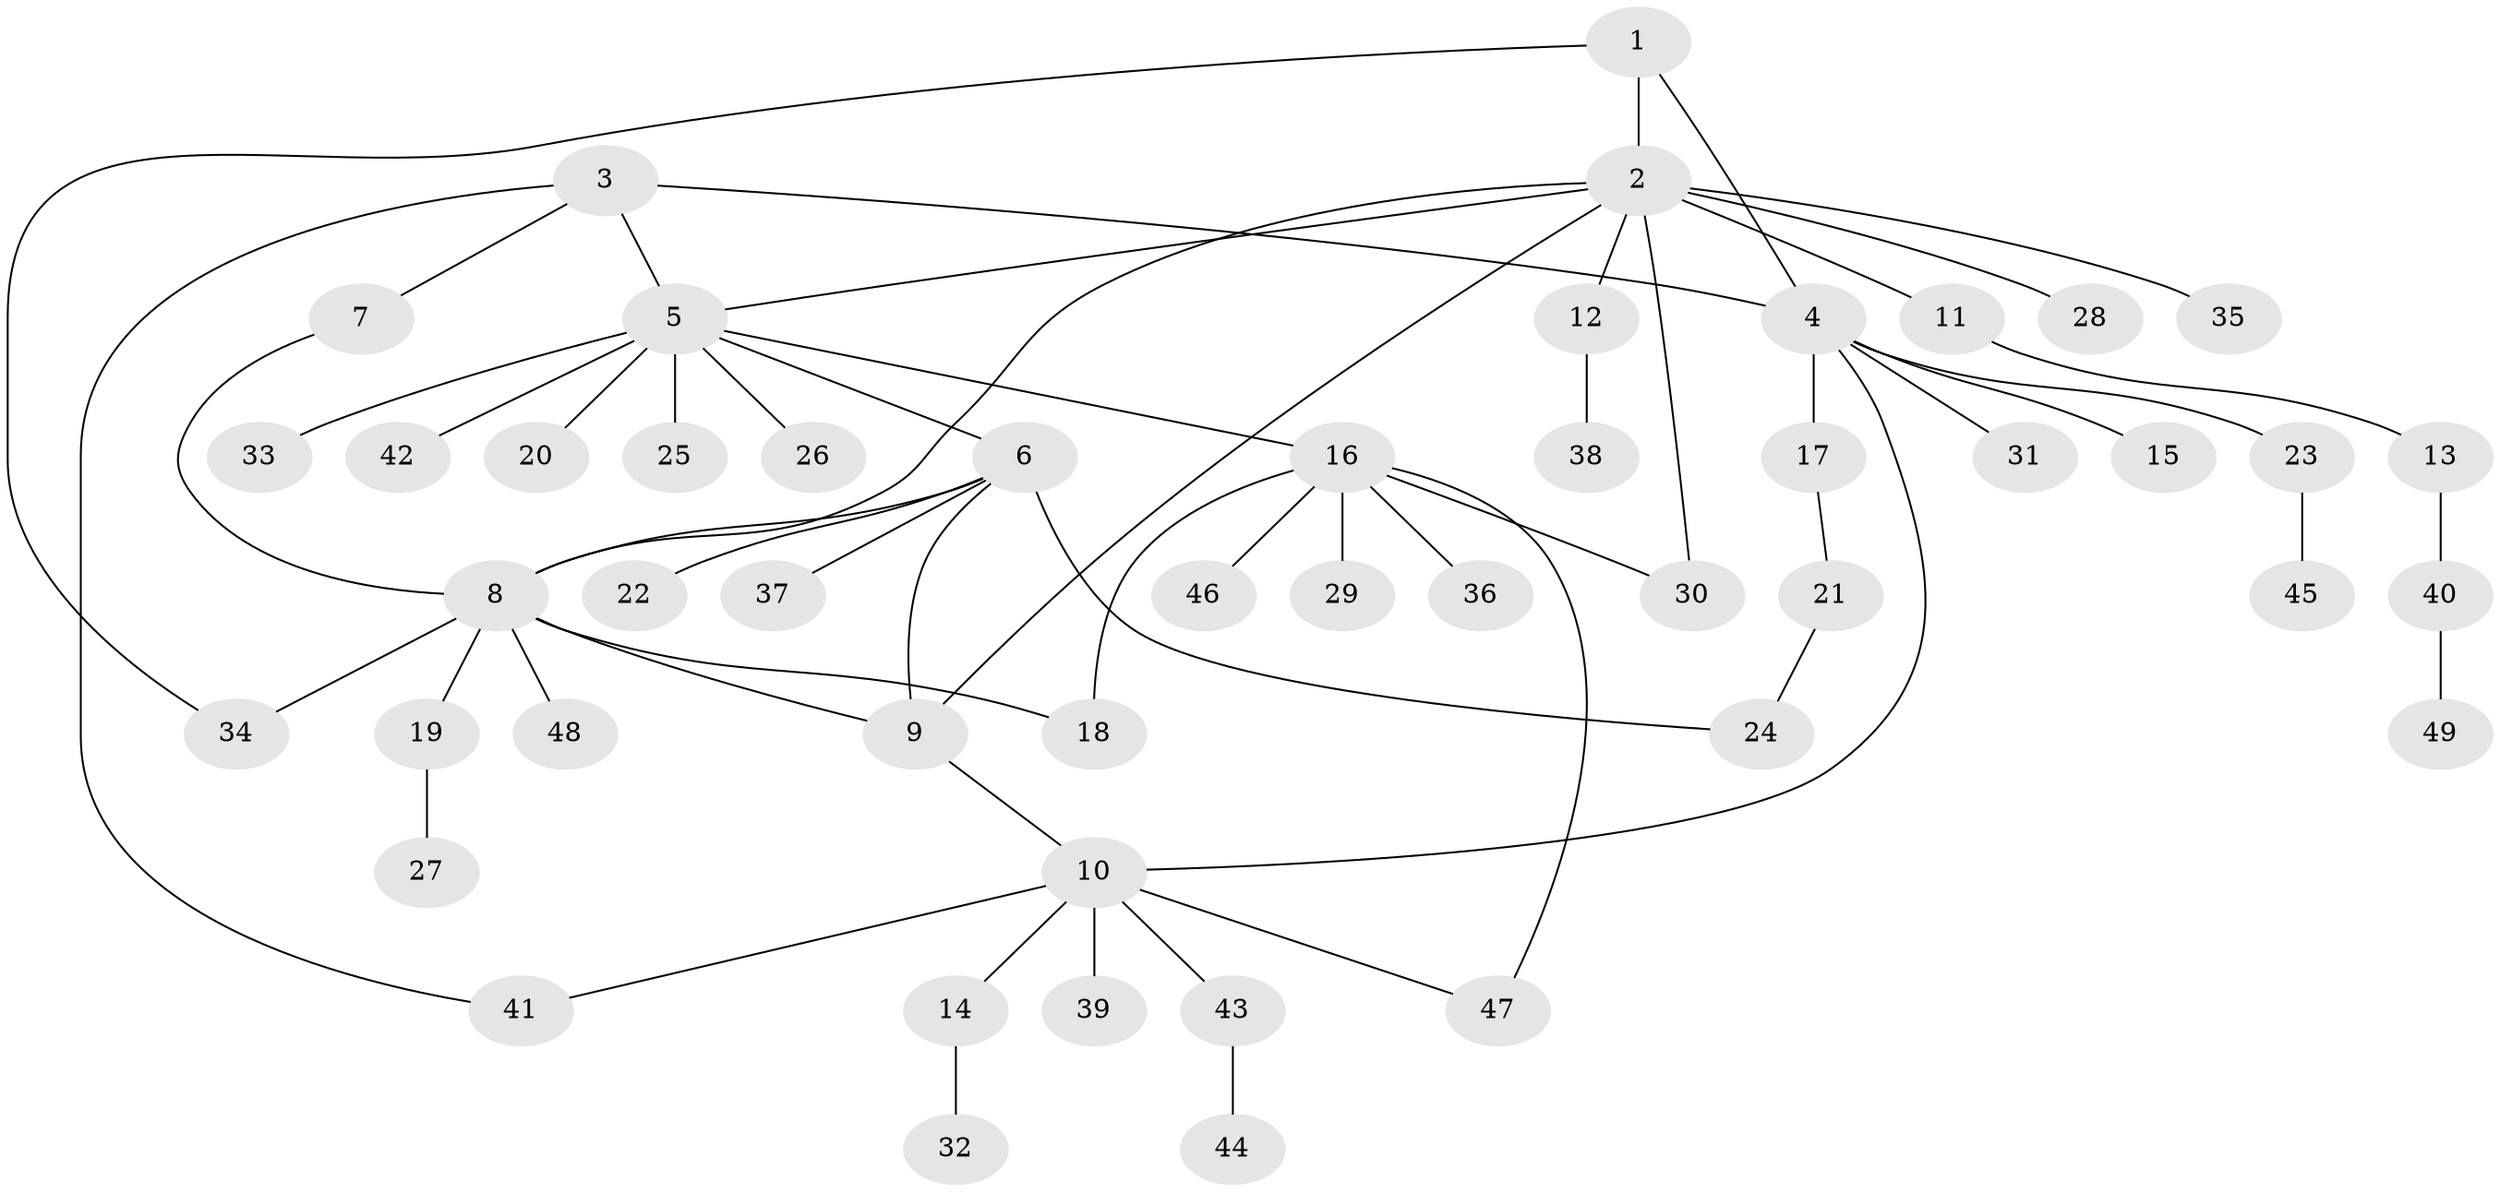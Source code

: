 // Generated by graph-tools (version 1.1) at 2025/02/03/09/25 03:02:32]
// undirected, 49 vertices, 60 edges
graph export_dot {
graph [start="1"]
  node [color=gray90,style=filled];
  1;
  2;
  3;
  4;
  5;
  6;
  7;
  8;
  9;
  10;
  11;
  12;
  13;
  14;
  15;
  16;
  17;
  18;
  19;
  20;
  21;
  22;
  23;
  24;
  25;
  26;
  27;
  28;
  29;
  30;
  31;
  32;
  33;
  34;
  35;
  36;
  37;
  38;
  39;
  40;
  41;
  42;
  43;
  44;
  45;
  46;
  47;
  48;
  49;
  1 -- 2;
  1 -- 4;
  1 -- 34;
  2 -- 5;
  2 -- 8;
  2 -- 9;
  2 -- 11;
  2 -- 12;
  2 -- 28;
  2 -- 30;
  2 -- 35;
  3 -- 4;
  3 -- 5;
  3 -- 7;
  3 -- 41;
  4 -- 10;
  4 -- 15;
  4 -- 17;
  4 -- 23;
  4 -- 31;
  5 -- 6;
  5 -- 16;
  5 -- 20;
  5 -- 25;
  5 -- 26;
  5 -- 33;
  5 -- 42;
  6 -- 8;
  6 -- 9;
  6 -- 22;
  6 -- 24;
  6 -- 37;
  7 -- 8;
  8 -- 9;
  8 -- 18;
  8 -- 19;
  8 -- 34;
  8 -- 48;
  9 -- 10;
  10 -- 14;
  10 -- 39;
  10 -- 41;
  10 -- 43;
  10 -- 47;
  11 -- 13;
  12 -- 38;
  13 -- 40;
  14 -- 32;
  16 -- 18;
  16 -- 29;
  16 -- 30;
  16 -- 36;
  16 -- 46;
  16 -- 47;
  17 -- 21;
  19 -- 27;
  21 -- 24;
  23 -- 45;
  40 -- 49;
  43 -- 44;
}

